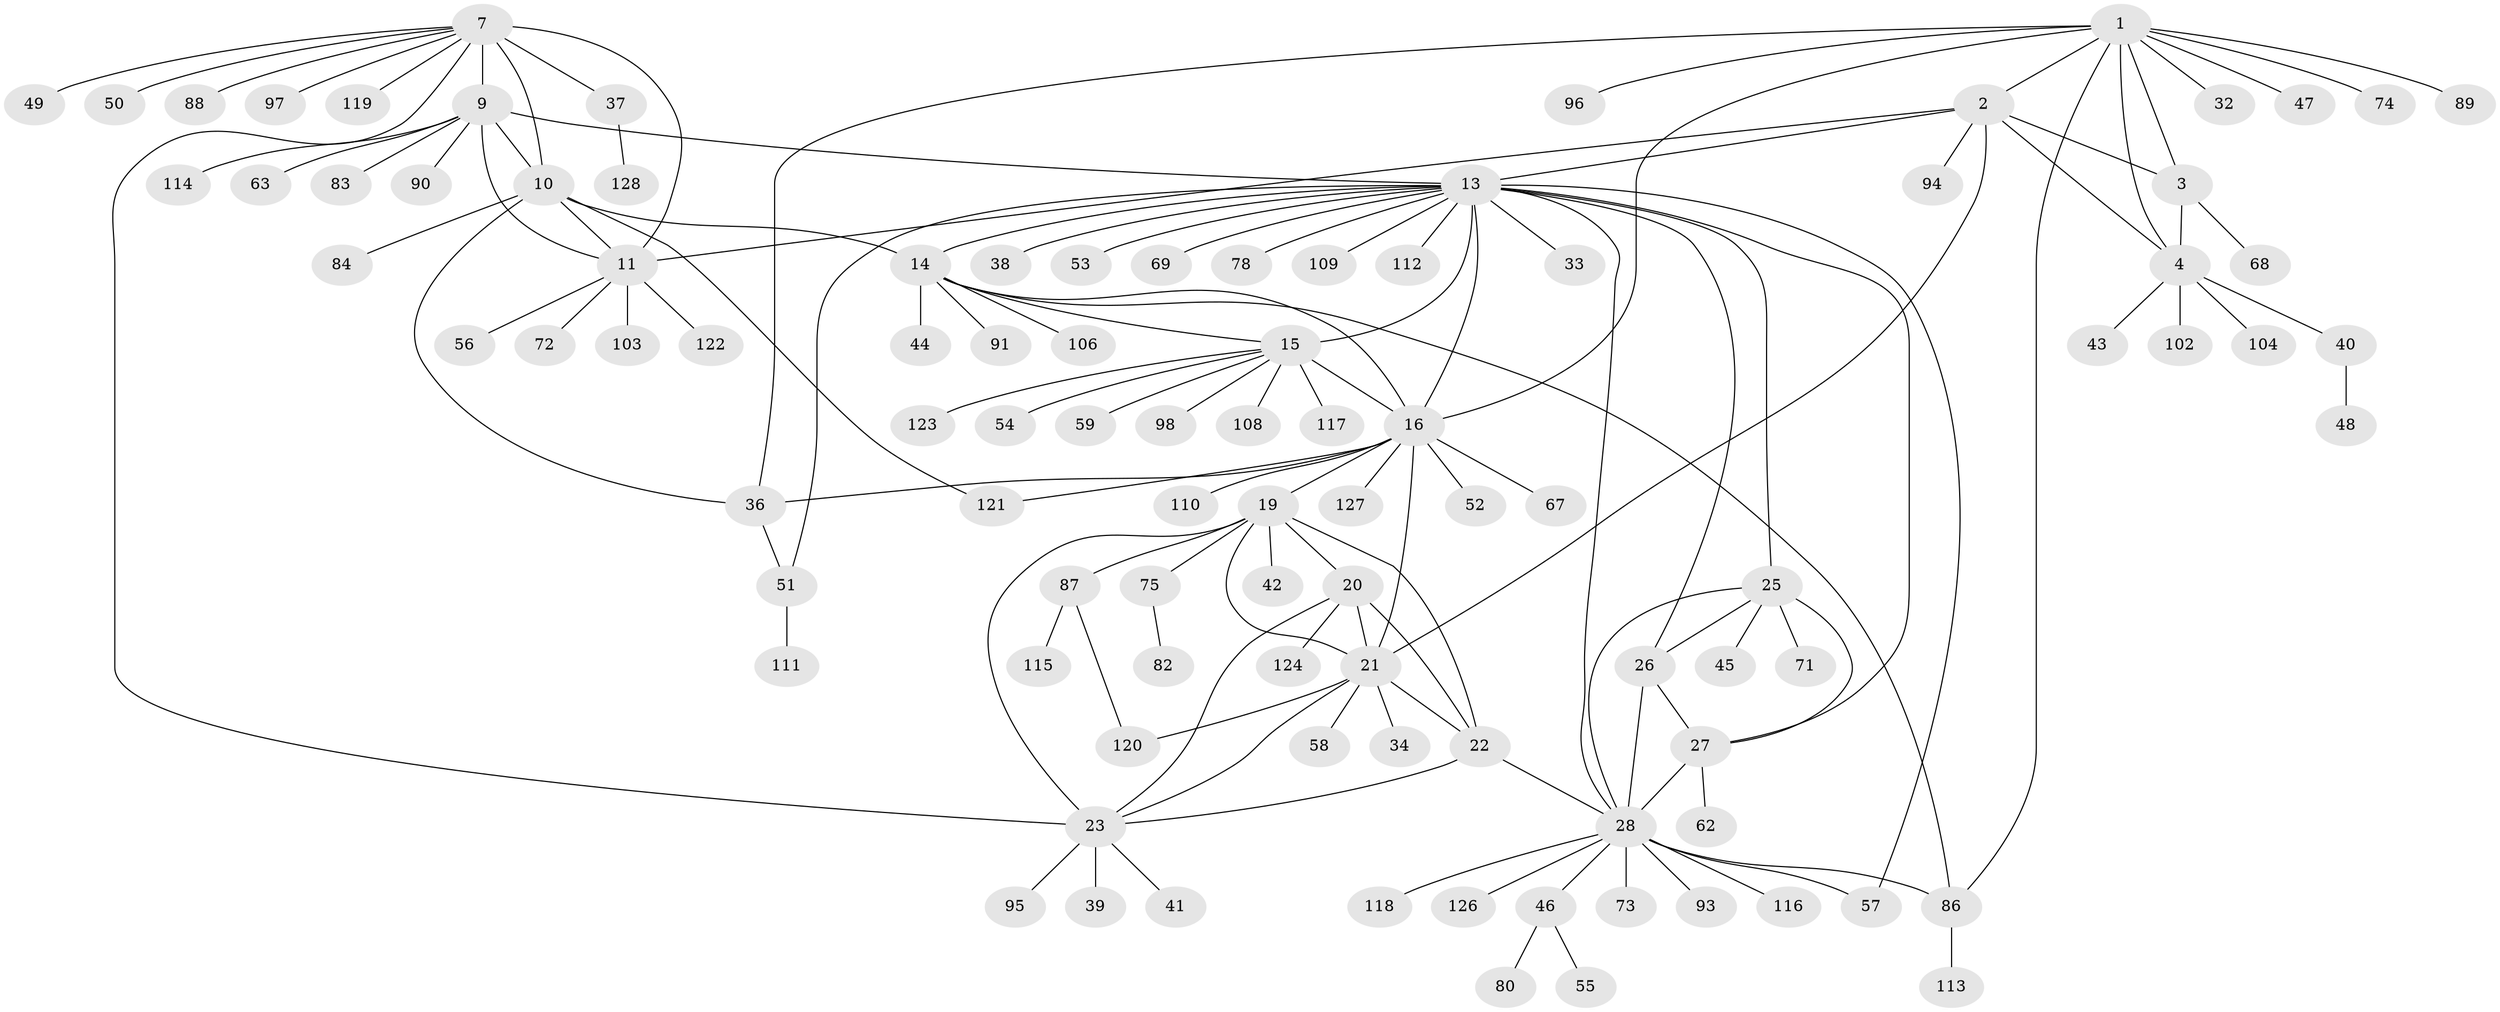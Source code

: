 // original degree distribution, {14: 0.015625, 10: 0.0234375, 5: 0.0078125, 8: 0.0546875, 6: 0.046875, 9: 0.03125, 11: 0.0234375, 7: 0.0234375, 12: 0.0078125, 3: 0.046875, 1: 0.6171875, 4: 0.015625, 2: 0.0859375}
// Generated by graph-tools (version 1.1) at 2025/11/02/27/25 16:11:30]
// undirected, 99 vertices, 134 edges
graph export_dot {
graph [start="1"]
  node [color=gray90,style=filled];
  1 [super="+70"];
  2 [super="+92"];
  3 [super="+5"];
  4 [super="+6"];
  7 [super="+8"];
  9 [super="+61"];
  10 [super="+60"];
  11 [super="+12"];
  13 [super="+29"];
  14 [super="+81"];
  15 [super="+17"];
  16 [super="+18"];
  19 [super="+24"];
  20;
  21 [super="+31"];
  22 [super="+35"];
  23 [super="+77"];
  25 [super="+76"];
  26 [super="+85"];
  27 [super="+79"];
  28 [super="+30"];
  32;
  33;
  34;
  36 [super="+66"];
  37 [super="+107"];
  38;
  39;
  40;
  41;
  42;
  43;
  44;
  45;
  46 [super="+64"];
  47;
  48;
  49;
  50;
  51 [super="+100"];
  52;
  53;
  54;
  55;
  56;
  57;
  58 [super="+65"];
  59 [super="+101"];
  62;
  63;
  67;
  68;
  69;
  71;
  72;
  73;
  74;
  75 [super="+125"];
  78;
  80;
  82;
  83;
  84;
  86 [super="+99"];
  87;
  88;
  89;
  90;
  91;
  93;
  94;
  95;
  96;
  97;
  98;
  102;
  103;
  104 [super="+105"];
  106;
  108;
  109;
  110;
  111;
  112;
  113;
  114;
  115;
  116;
  117;
  118;
  119;
  120;
  121;
  122;
  123;
  124;
  126;
  127;
  128;
  1 -- 2;
  1 -- 3 [weight=2];
  1 -- 4 [weight=2];
  1 -- 32;
  1 -- 36;
  1 -- 47;
  1 -- 74;
  1 -- 89;
  1 -- 96;
  1 -- 16;
  1 -- 86;
  2 -- 3 [weight=2];
  2 -- 4 [weight=2];
  2 -- 21;
  2 -- 94;
  2 -- 11;
  2 -- 13;
  3 -- 4 [weight=4];
  3 -- 68;
  4 -- 40;
  4 -- 102;
  4 -- 104;
  4 -- 43;
  7 -- 9 [weight=2];
  7 -- 10 [weight=2];
  7 -- 11 [weight=4];
  7 -- 37;
  7 -- 49;
  7 -- 88;
  7 -- 97;
  7 -- 50;
  7 -- 23;
  7 -- 119;
  9 -- 10;
  9 -- 11 [weight=2];
  9 -- 63;
  9 -- 83;
  9 -- 90;
  9 -- 114;
  9 -- 13;
  10 -- 11 [weight=2];
  10 -- 14;
  10 -- 36;
  10 -- 84;
  10 -- 121;
  11 -- 56;
  11 -- 103;
  11 -- 122;
  11 -- 72;
  13 -- 14;
  13 -- 15 [weight=2];
  13 -- 16 [weight=2];
  13 -- 33;
  13 -- 51;
  13 -- 57;
  13 -- 69;
  13 -- 38;
  13 -- 109;
  13 -- 78;
  13 -- 112;
  13 -- 53;
  13 -- 25;
  13 -- 26;
  13 -- 27;
  13 -- 28 [weight=2];
  14 -- 15 [weight=2];
  14 -- 16 [weight=2];
  14 -- 44;
  14 -- 86;
  14 -- 91;
  14 -- 106;
  15 -- 16 [weight=4];
  15 -- 98;
  15 -- 108;
  15 -- 123;
  15 -- 117;
  15 -- 54;
  15 -- 59;
  16 -- 67;
  16 -- 110;
  16 -- 52;
  16 -- 121;
  16 -- 127;
  16 -- 19;
  16 -- 21;
  16 -- 36;
  19 -- 20 [weight=2];
  19 -- 21 [weight=2];
  19 -- 22 [weight=2];
  19 -- 23 [weight=2];
  19 -- 42;
  19 -- 87;
  19 -- 75;
  20 -- 21;
  20 -- 22;
  20 -- 23;
  20 -- 124;
  21 -- 22;
  21 -- 23;
  21 -- 34;
  21 -- 58;
  21 -- 120;
  22 -- 23;
  22 -- 28;
  23 -- 39;
  23 -- 41;
  23 -- 95;
  25 -- 26;
  25 -- 27;
  25 -- 28 [weight=2];
  25 -- 45;
  25 -- 71;
  26 -- 27;
  26 -- 28 [weight=2];
  27 -- 28 [weight=2];
  27 -- 62;
  28 -- 73;
  28 -- 86;
  28 -- 116;
  28 -- 118;
  28 -- 126;
  28 -- 93;
  28 -- 46;
  28 -- 57;
  36 -- 51;
  37 -- 128;
  40 -- 48;
  46 -- 55;
  46 -- 80;
  51 -- 111;
  75 -- 82;
  86 -- 113;
  87 -- 115;
  87 -- 120;
}
